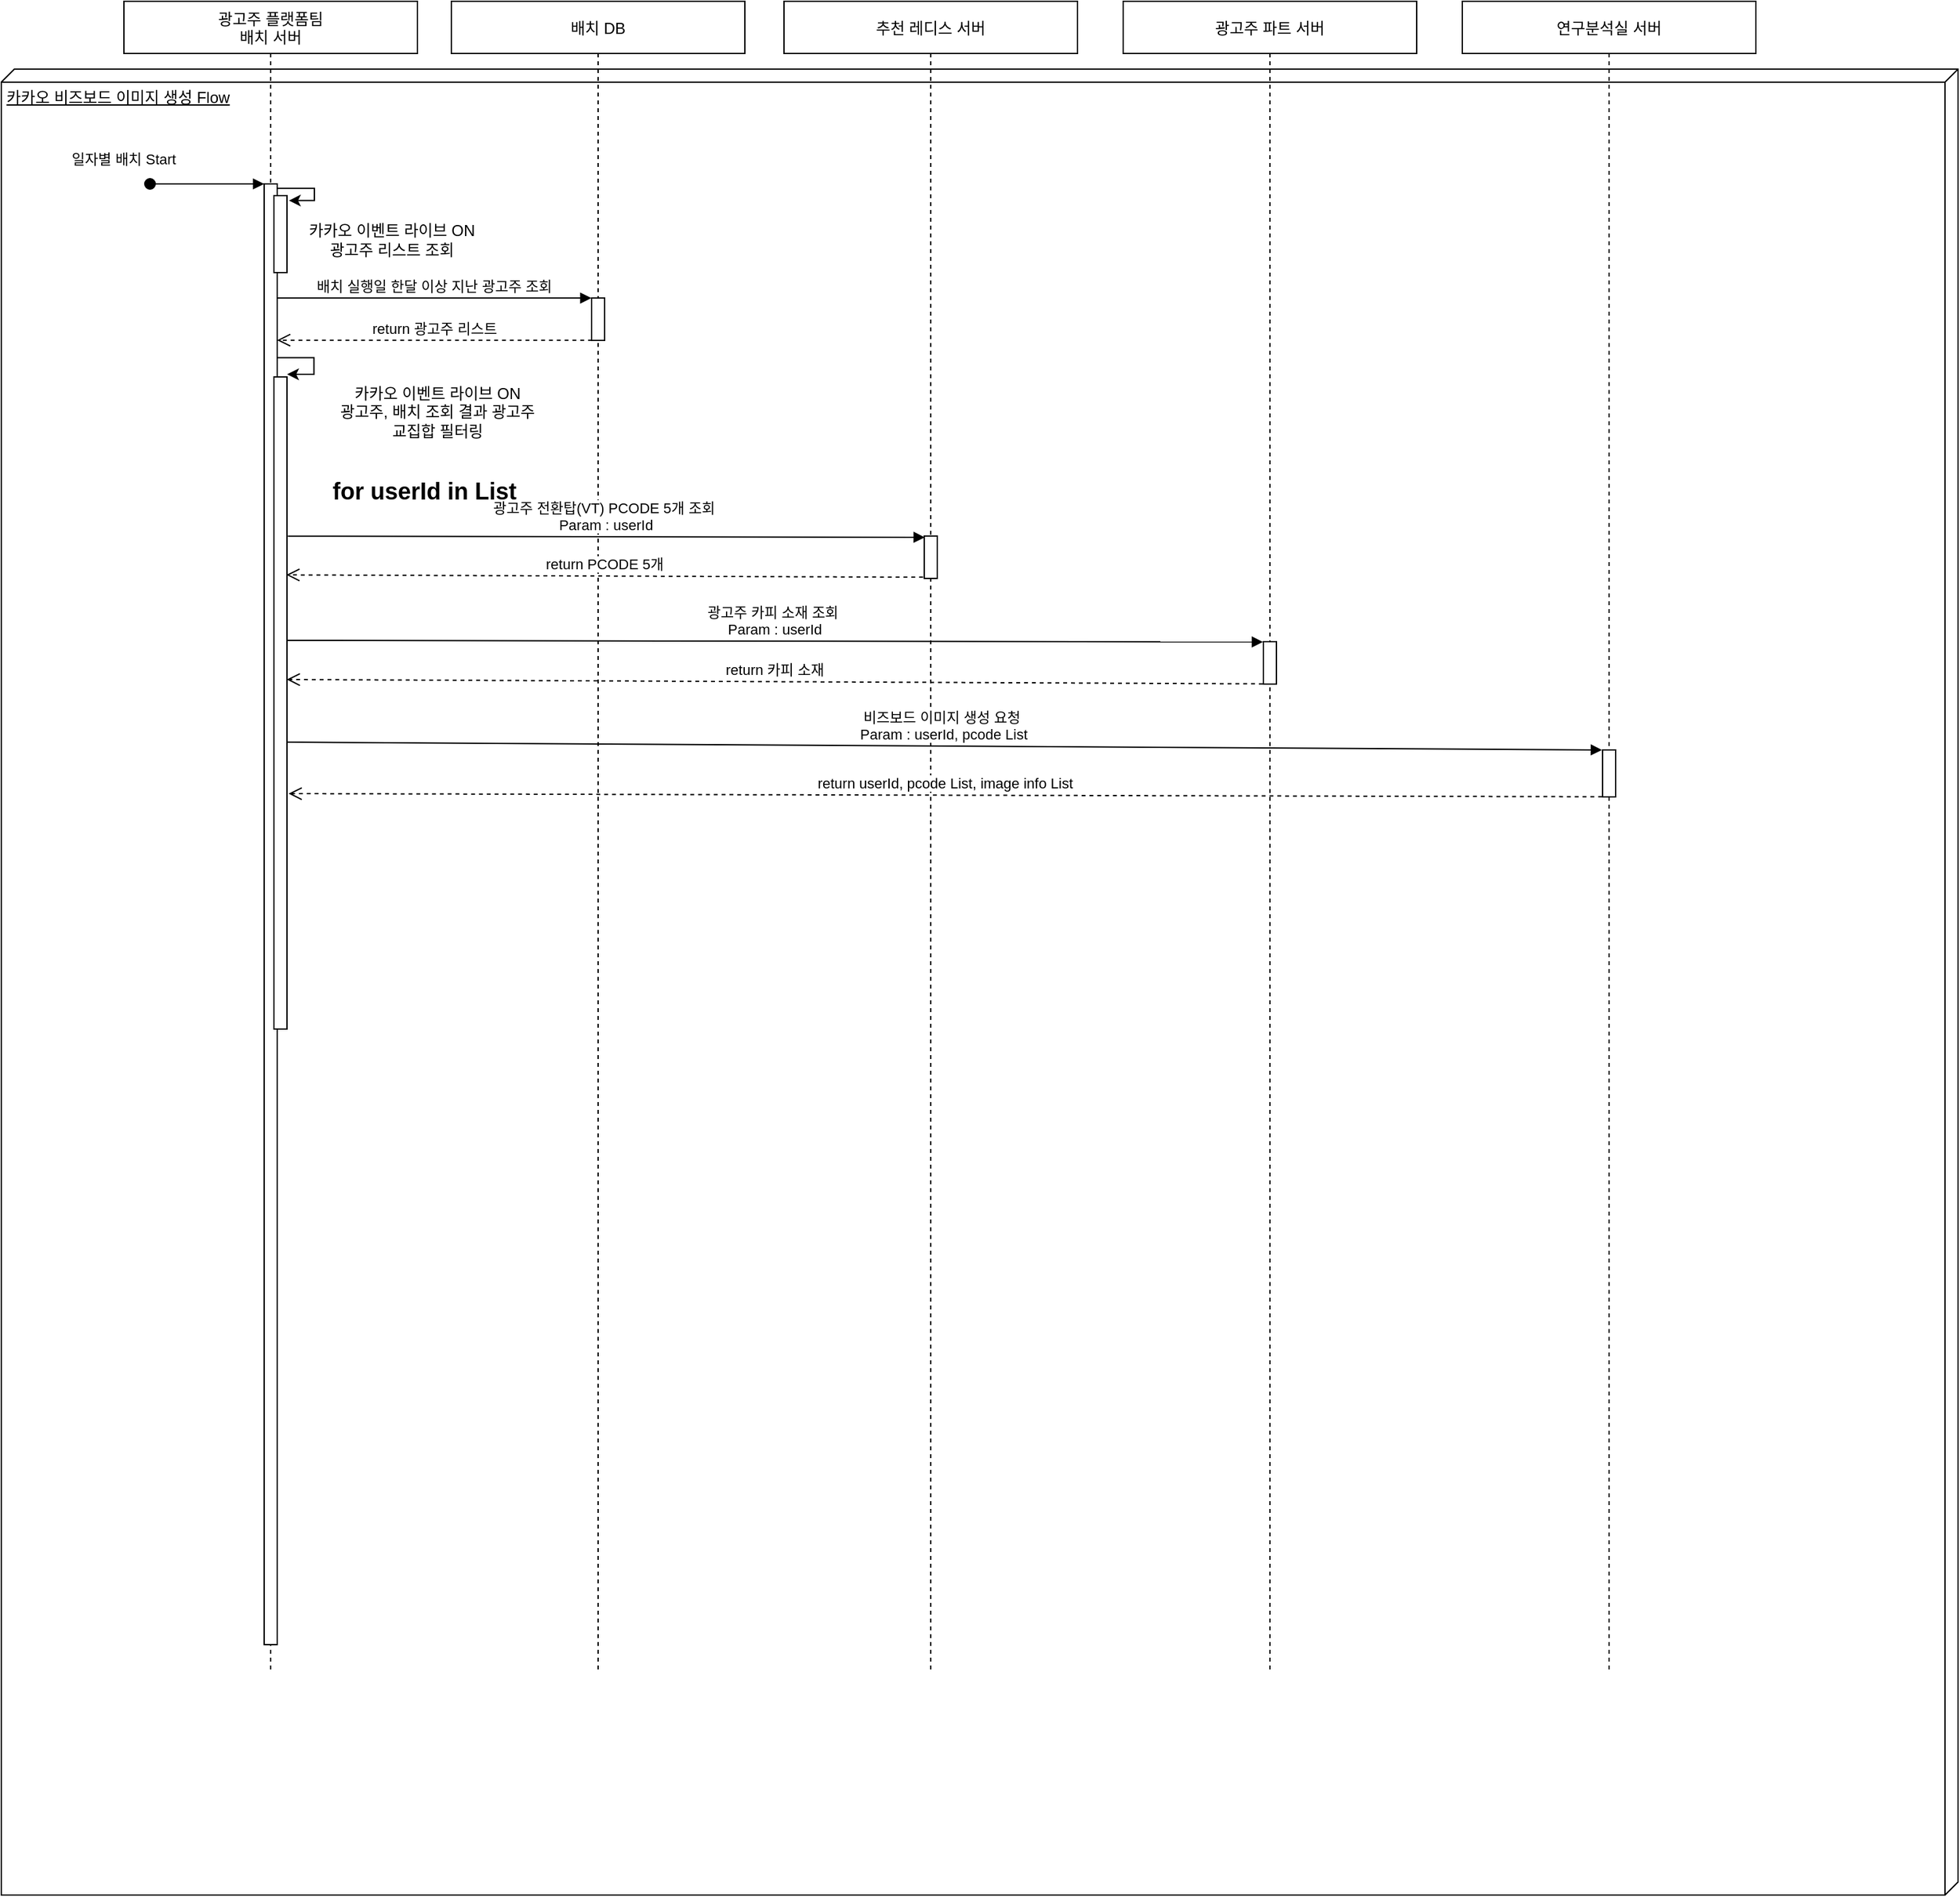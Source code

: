 <mxfile version="20.1.1" type="github"><diagram id="kgpKYQtTHZ0yAKxKKP6v" name="Page-1"><mxGraphModel dx="1330" dy="610" grid="1" gridSize="10" guides="1" tooltips="1" connect="1" arrows="1" fold="1" page="1" pageScale="1" pageWidth="850" pageHeight="1100" math="0" shadow="0"><root><mxCell id="0"/><mxCell id="1" parent="0"/><mxCell id="wjSkXyHSexyZW-pBmQX7-2" value="카카오 비즈보드 이미지 생성 Flow" style="verticalAlign=top;align=left;spacingTop=8;spacingLeft=2;spacingRight=12;shape=cube;size=10;direction=south;fontStyle=4;html=1;" vertex="1" parent="1"><mxGeometry x="80" y="154" width="1500" height="1400" as="geometry"/></mxCell><mxCell id="wjSkXyHSexyZW-pBmQX7-20" value="광고주 플랫폼팀&#10;배치 서버" style="shape=umlLifeline;perimeter=lifelinePerimeter;container=1;collapsible=0;recursiveResize=0;rounded=0;shadow=0;strokeWidth=1;" vertex="1" parent="1"><mxGeometry x="174" y="102" width="225" height="1280" as="geometry"/></mxCell><mxCell id="wjSkXyHSexyZW-pBmQX7-4" value="" style="points=[];perimeter=orthogonalPerimeter;rounded=0;shadow=0;strokeWidth=1;" vertex="1" parent="1"><mxGeometry x="281.5" y="242" width="10" height="1120" as="geometry"/></mxCell><mxCell id="wjSkXyHSexyZW-pBmQX7-5" value="일자별 배치 Start" style="verticalAlign=bottom;startArrow=oval;endArrow=block;startSize=8;shadow=0;strokeWidth=1;" edge="1" parent="1" target="wjSkXyHSexyZW-pBmQX7-4"><mxGeometry x="-1" y="22" relative="1" as="geometry"><mxPoint x="194" y="242" as="sourcePoint"/><mxPoint x="-20" y="12" as="offset"/></mxGeometry></mxCell><mxCell id="wjSkXyHSexyZW-pBmQX7-6" value="" style="points=[];perimeter=orthogonalPerimeter;rounded=0;shadow=0;strokeWidth=1;" vertex="1" parent="1"><mxGeometry x="289" y="251" width="10" height="59" as="geometry"/></mxCell><mxCell id="wjSkXyHSexyZW-pBmQX7-19" value="" style="edgeStyle=elbowEdgeStyle;elbow=horizontal;endArrow=classic;html=1;rounded=0;exitX=1.032;exitY=0.003;exitDx=0;exitDy=0;exitPerimeter=0;entryX=0.072;entryY=0.853;entryDx=0;entryDy=0;entryPerimeter=0;" edge="1" parent="1" source="wjSkXyHSexyZW-pBmQX7-4" target="wjSkXyHSexyZW-pBmQX7-2"><mxGeometry width="50" height="50" relative="1" as="geometry"><mxPoint x="291.23" y="252.36" as="sourcePoint"/><mxPoint x="301" y="272.802" as="targetPoint"/><Array as="points"><mxPoint x="320" y="250"/><mxPoint x="310" y="250"/></Array></mxGeometry></mxCell><mxCell id="wjSkXyHSexyZW-pBmQX7-10" value="배치 DB" style="shape=umlLifeline;perimeter=lifelinePerimeter;container=1;collapsible=0;recursiveResize=0;rounded=0;shadow=0;strokeWidth=1;" vertex="1" parent="1"><mxGeometry x="425" y="102" width="225" height="1280" as="geometry"/></mxCell><mxCell id="wjSkXyHSexyZW-pBmQX7-12" value="" style="points=[];perimeter=orthogonalPerimeter;rounded=0;shadow=0;strokeWidth=1;" vertex="1" parent="wjSkXyHSexyZW-pBmQX7-10"><mxGeometry x="107.5" y="227.5" width="10" height="32.5" as="geometry"/></mxCell><mxCell id="wjSkXyHSexyZW-pBmQX7-26" value="카카오 이벤트 라이브 ON &lt;br&gt;광고주 리스트 조회" style="text;html=1;strokeColor=none;fillColor=none;align=center;verticalAlign=middle;whiteSpace=wrap;rounded=0;" vertex="1" parent="1"><mxGeometry x="299" y="270" width="161" height="30" as="geometry"/></mxCell><mxCell id="wjSkXyHSexyZW-pBmQX7-13" value="배치 실행일 한달 이상 지난 광고주 조회" style="verticalAlign=bottom;endArrow=block;shadow=0;strokeWidth=1;entryX=-0.017;entryY=0.001;entryDx=0;entryDy=0;entryPerimeter=0;" edge="1" parent="1" source="wjSkXyHSexyZW-pBmQX7-4" target="wjSkXyHSexyZW-pBmQX7-12"><mxGeometry relative="1" as="geometry"><mxPoint x="712.5" y="372" as="sourcePoint"/><mxPoint x="530" y="370" as="targetPoint"/></mxGeometry></mxCell><mxCell id="wjSkXyHSexyZW-pBmQX7-27" value="return 광고주 리스트" style="verticalAlign=bottom;endArrow=open;dashed=1;endSize=8;shadow=0;strokeWidth=1;exitX=0.031;exitY=0.998;exitDx=0;exitDy=0;exitPerimeter=0;entryX=0.994;entryY=0.107;entryDx=0;entryDy=0;entryPerimeter=0;" edge="1" parent="1" target="wjSkXyHSexyZW-pBmQX7-4"><mxGeometry relative="1" as="geometry"><mxPoint x="292.0" y="360.72" as="targetPoint"/><mxPoint x="532.81" y="361.935" as="sourcePoint"/></mxGeometry></mxCell><mxCell id="wjSkXyHSexyZW-pBmQX7-28" value="" style="points=[];perimeter=orthogonalPerimeter;rounded=0;shadow=0;strokeWidth=1;" vertex="1" parent="1"><mxGeometry x="289" y="390" width="10" height="500" as="geometry"/></mxCell><mxCell id="wjSkXyHSexyZW-pBmQX7-29" value="" style="edgeStyle=elbowEdgeStyle;elbow=horizontal;endArrow=classic;html=1;rounded=0;exitX=1.025;exitY=0.119;exitDx=0;exitDy=0;exitPerimeter=0;entryX=1.01;entryY=-0.004;entryDx=0;entryDy=0;entryPerimeter=0;" edge="1" parent="1" source="wjSkXyHSexyZW-pBmQX7-4" target="wjSkXyHSexyZW-pBmQX7-28"><mxGeometry width="50" height="50" relative="1" as="geometry"><mxPoint x="291.5" y="375.56" as="sourcePoint"/><mxPoint x="300.18" y="390" as="targetPoint"/><Array as="points"><mxPoint x="319.68" y="380.2"/><mxPoint x="309.68" y="380.2"/></Array></mxGeometry></mxCell><mxCell id="wjSkXyHSexyZW-pBmQX7-30" value="카카오 이벤트 라이브 ON &lt;br&gt;광고주, 배치 조회 결과 광고주&lt;br&gt;교집합 필터링" style="text;html=1;strokeColor=none;fillColor=none;align=center;verticalAlign=middle;whiteSpace=wrap;rounded=0;" vertex="1" parent="1"><mxGeometry x="299" y="402" width="231" height="30" as="geometry"/></mxCell><mxCell id="wjSkXyHSexyZW-pBmQX7-31" value="추천 레디스 서버" style="shape=umlLifeline;perimeter=lifelinePerimeter;container=1;collapsible=0;recursiveResize=0;rounded=0;shadow=0;strokeWidth=1;" vertex="1" parent="1"><mxGeometry x="680" y="102" width="225" height="1280" as="geometry"/></mxCell><mxCell id="wjSkXyHSexyZW-pBmQX7-36" value="" style="points=[];perimeter=orthogonalPerimeter;rounded=0;shadow=0;strokeWidth=1;" vertex="1" parent="wjSkXyHSexyZW-pBmQX7-31"><mxGeometry x="107.5" y="410" width="10" height="32.5" as="geometry"/></mxCell><mxCell id="wjSkXyHSexyZW-pBmQX7-37" value="광고주 전환탑(VT) PCODE 5개 조회 &#10;Param : userId" style="verticalAlign=bottom;endArrow=block;shadow=0;strokeWidth=1;entryX=0.038;entryY=0.031;entryDx=0;entryDy=0;entryPerimeter=0;exitX=1.067;exitY=0.456;exitDx=0;exitDy=0;exitPerimeter=0;" edge="1" parent="1" target="wjSkXyHSexyZW-pBmQX7-36"><mxGeometry relative="1" as="geometry"><mxPoint x="299.67" y="512.08" as="sourcePoint"/><mxPoint x="786.89" y="521.675" as="targetPoint"/></mxGeometry></mxCell><mxCell id="wjSkXyHSexyZW-pBmQX7-38" value="return PCODE 5개" style="verticalAlign=bottom;endArrow=open;dashed=1;endSize=8;shadow=0;strokeWidth=1;exitX=-0.089;exitY=0.971;exitDx=0;exitDy=0;exitPerimeter=0;entryX=0.952;entryY=0.621;entryDx=0;entryDy=0;entryPerimeter=0;" edge="1" parent="1" source="wjSkXyHSexyZW-pBmQX7-36"><mxGeometry relative="1" as="geometry"><mxPoint x="298.52" y="541.78" as="targetPoint"/><mxPoint x="731.37" y="550.095" as="sourcePoint"/></mxGeometry></mxCell><mxCell id="wjSkXyHSexyZW-pBmQX7-39" value="광고주 파트 서버" style="shape=umlLifeline;perimeter=lifelinePerimeter;container=1;collapsible=0;recursiveResize=0;rounded=0;shadow=0;strokeWidth=1;" vertex="1" parent="1"><mxGeometry x="940" y="102" width="225" height="1280" as="geometry"/></mxCell><mxCell id="wjSkXyHSexyZW-pBmQX7-40" value="" style="points=[];perimeter=orthogonalPerimeter;rounded=0;shadow=0;strokeWidth=1;" vertex="1" parent="wjSkXyHSexyZW-pBmQX7-39"><mxGeometry x="107.5" y="491" width="10" height="32.5" as="geometry"/></mxCell><mxCell id="wjSkXyHSexyZW-pBmQX7-42" value="&lt;font style=&quot;font-size: 18px;&quot;&gt;&lt;b&gt;for userId in List&lt;/b&gt;&lt;/font&gt;" style="text;html=1;strokeColor=none;fillColor=none;align=center;verticalAlign=middle;whiteSpace=wrap;rounded=0;" vertex="1" parent="1"><mxGeometry x="299" y="463" width="211" height="30" as="geometry"/></mxCell><mxCell id="wjSkXyHSexyZW-pBmQX7-43" value="광고주 카피 소재 조회 &#10;Param : userId" style="verticalAlign=bottom;endArrow=block;shadow=0;strokeWidth=1;entryX=-0.031;entryY=0.006;entryDx=0;entryDy=0;entryPerimeter=0;exitX=0.959;exitY=0.404;exitDx=0;exitDy=0;exitPerimeter=0;" edge="1" parent="1" source="wjSkXyHSexyZW-pBmQX7-28" target="wjSkXyHSexyZW-pBmQX7-40"><mxGeometry relative="1" as="geometry"><mxPoint x="299" y="592" as="sourcePoint"/><mxPoint x="1047.89" y="597.033" as="targetPoint"/></mxGeometry></mxCell><mxCell id="wjSkXyHSexyZW-pBmQX7-44" value="return 카피 소재" style="verticalAlign=bottom;endArrow=open;dashed=1;endSize=8;shadow=0;strokeWidth=1;exitX=-0.046;exitY=0.995;exitDx=0;exitDy=0;exitPerimeter=0;entryX=0.978;entryY=0.464;entryDx=0;entryDy=0;entryPerimeter=0;" edge="1" parent="1" source="wjSkXyHSexyZW-pBmQX7-40" target="wjSkXyHSexyZW-pBmQX7-28"><mxGeometry relative="1" as="geometry"><mxPoint x="380.0" y="625.5" as="targetPoint"/><mxPoint x="868.09" y="627.277" as="sourcePoint"/></mxGeometry></mxCell><mxCell id="wjSkXyHSexyZW-pBmQX7-45" value="연구분석실 서버" style="shape=umlLifeline;perimeter=lifelinePerimeter;container=1;collapsible=0;recursiveResize=0;rounded=0;shadow=0;strokeWidth=1;" vertex="1" parent="1"><mxGeometry x="1200" y="102" width="225" height="1280" as="geometry"/></mxCell><mxCell id="wjSkXyHSexyZW-pBmQX7-46" value="" style="points=[];perimeter=orthogonalPerimeter;rounded=0;shadow=0;strokeWidth=1;" vertex="1" parent="wjSkXyHSexyZW-pBmQX7-45"><mxGeometry x="107.5" y="574" width="10" height="36" as="geometry"/></mxCell><mxCell id="wjSkXyHSexyZW-pBmQX7-50" value="비즈보드 이미지 생성 요청 &#10;Param : userId, pcode List" style="verticalAlign=bottom;endArrow=block;shadow=0;strokeWidth=1;entryX=-0.05;entryY=0;entryDx=0;entryDy=0;entryPerimeter=0;exitX=0.96;exitY=0.56;exitDx=0;exitDy=0;exitPerimeter=0;" edge="1" parent="1" source="wjSkXyHSexyZW-pBmQX7-28" target="wjSkXyHSexyZW-pBmQX7-46"><mxGeometry relative="1" as="geometry"><mxPoint x="308.9" y="670" as="sourcePoint"/><mxPoint x="1057.5" y="671.195" as="targetPoint"/></mxGeometry></mxCell><mxCell id="wjSkXyHSexyZW-pBmQX7-51" value="return userId, pcode List, image info List" style="verticalAlign=bottom;endArrow=open;dashed=1;endSize=8;shadow=0;strokeWidth=1;exitX=-0.033;exitY=0.997;exitDx=0;exitDy=0;exitPerimeter=0;entryX=1.122;entryY=0.639;entryDx=0;entryDy=0;entryPerimeter=0;" edge="1" parent="1" source="wjSkXyHSexyZW-pBmQX7-46" target="wjSkXyHSexyZW-pBmQX7-28"><mxGeometry relative="1" as="geometry"><mxPoint x="330" y="710" as="targetPoint"/><mxPoint x="1078.26" y="713.338" as="sourcePoint"/></mxGeometry></mxCell></root></mxGraphModel></diagram></mxfile>